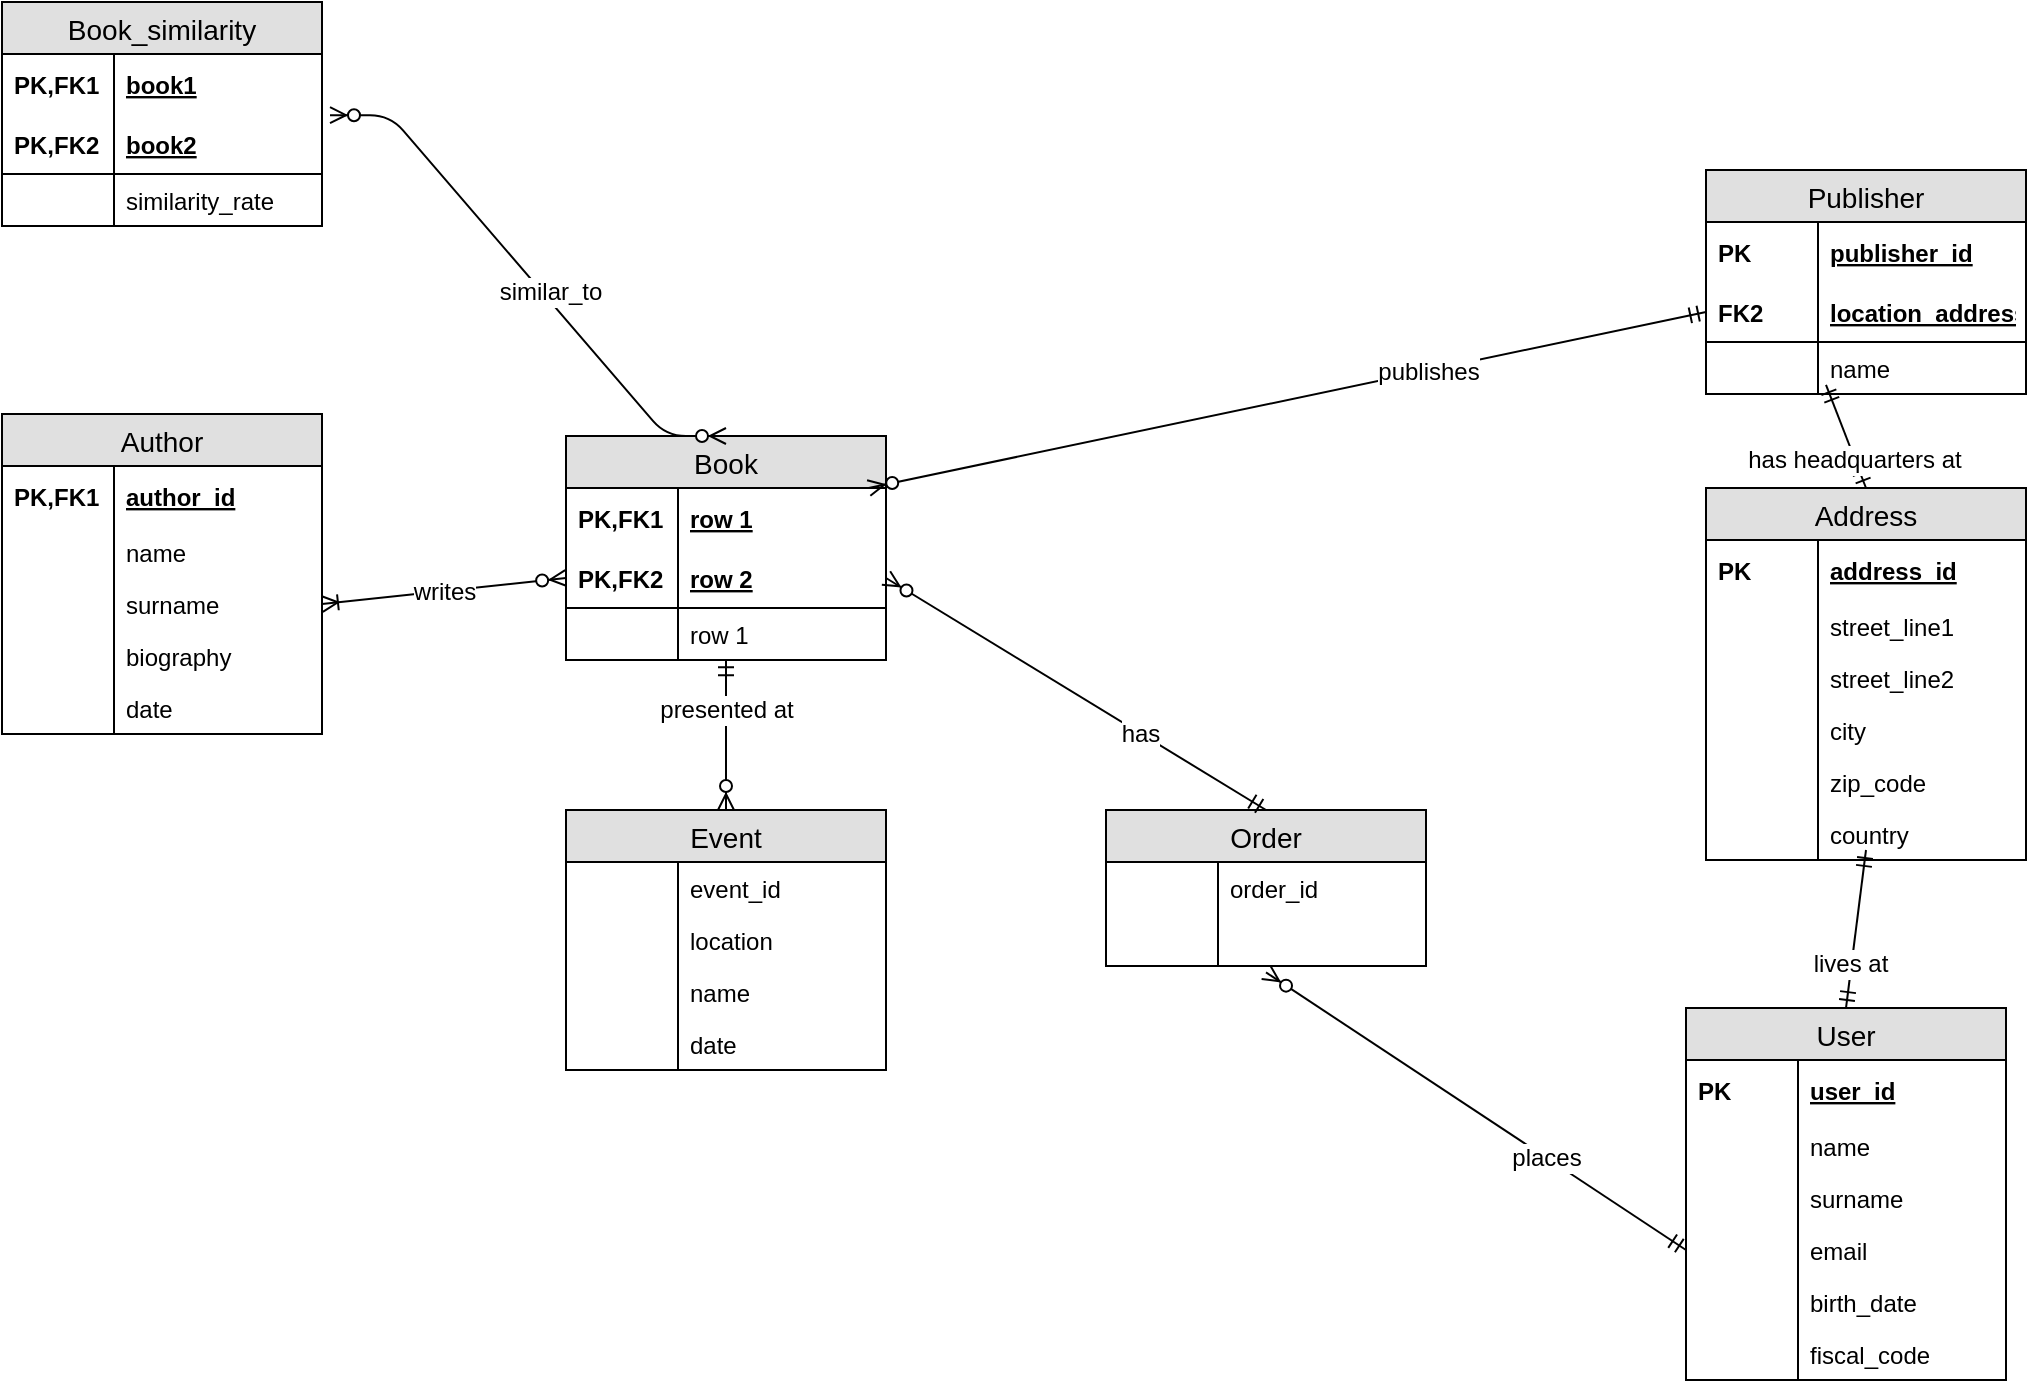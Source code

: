 <mxfile version="10.6.2" type="github"><diagram id="38BEE_oFL1Zl_75mGv3b" name="Page-1"><mxGraphModel dx="1010" dy="500" grid="1" gridSize="10" guides="1" tooltips="1" connect="1" arrows="1" fold="1" page="1" pageScale="1" pageWidth="583" pageHeight="827" math="0" shadow="0"><root><mxCell id="0"/><mxCell id="1" parent="0"/><mxCell id="Yk95zd8_5XQDTmfLJQ37-86" value="writes&lt;br&gt;" style="fontSize=12;html=1;endArrow=ERoneToMany;startArrow=ERzeroToMany;endFill=1;orthogonalLoop=0;snapToPoint=0;entryX=1;entryY=0.5;entryDx=0;entryDy=0;exitX=0;exitY=0.5;exitDx=0;exitDy=0;" parent="1" source="Yk95zd8_5XQDTmfLJQ37-39" target="Yk95zd8_5XQDTmfLJQ37-76" edge="1"><mxGeometry width="100" height="100" relative="1" as="geometry"><mxPoint x="310" y="520" as="sourcePoint"/><mxPoint x="410" y="420" as="targetPoint"/></mxGeometry></mxCell><mxCell id="Yk95zd8_5XQDTmfLJQ37-1" value="Publisher" style="swimlane;fontStyle=0;childLayout=stackLayout;horizontal=1;startSize=26;fillColor=#e0e0e0;horizontalStack=0;resizeParent=1;resizeParentMax=0;resizeLast=0;collapsible=1;marginBottom=0;swimlaneFillColor=#ffffff;align=center;fontSize=14;" parent="1" vertex="1"><mxGeometry x="970" y="120" width="160" height="112" as="geometry"/></mxCell><mxCell id="Yk95zd8_5XQDTmfLJQ37-2" value="publisher_id" style="shape=partialRectangle;top=0;left=0;right=0;bottom=0;align=left;verticalAlign=middle;fillColor=none;spacingLeft=60;spacingRight=4;overflow=hidden;rotatable=0;points=[[0,0.5],[1,0.5]];portConstraint=eastwest;dropTarget=0;fontStyle=5;fontSize=12;" parent="Yk95zd8_5XQDTmfLJQ37-1" vertex="1"><mxGeometry y="26" width="160" height="30" as="geometry"/></mxCell><mxCell id="Yk95zd8_5XQDTmfLJQ37-3" value="PK" style="shape=partialRectangle;fontStyle=1;top=0;left=0;bottom=0;fillColor=none;align=left;verticalAlign=middle;spacingLeft=4;spacingRight=4;overflow=hidden;rotatable=0;points=[];portConstraint=eastwest;part=1;fontSize=12;" parent="Yk95zd8_5XQDTmfLJQ37-2" vertex="1" connectable="0"><mxGeometry width="56" height="30" as="geometry"/></mxCell><mxCell id="Yk95zd8_5XQDTmfLJQ37-4" value="location_address" style="shape=partialRectangle;top=0;left=0;right=0;bottom=1;align=left;verticalAlign=middle;fillColor=none;spacingLeft=60;spacingRight=4;overflow=hidden;rotatable=0;points=[[0,0.5],[1,0.5]];portConstraint=eastwest;dropTarget=0;fontStyle=5;fontSize=12;" parent="Yk95zd8_5XQDTmfLJQ37-1" vertex="1"><mxGeometry y="56" width="160" height="30" as="geometry"/></mxCell><mxCell id="Yk95zd8_5XQDTmfLJQ37-5" value="FK2" style="shape=partialRectangle;fontStyle=1;top=0;left=0;bottom=0;fillColor=none;align=left;verticalAlign=middle;spacingLeft=4;spacingRight=4;overflow=hidden;rotatable=0;points=[];portConstraint=eastwest;part=1;fontSize=12;" parent="Yk95zd8_5XQDTmfLJQ37-4" vertex="1" connectable="0"><mxGeometry width="56" height="30" as="geometry"/></mxCell><mxCell id="Yk95zd8_5XQDTmfLJQ37-6" value="name" style="shape=partialRectangle;top=0;left=0;right=0;bottom=0;align=left;verticalAlign=top;fillColor=none;spacingLeft=60;spacingRight=4;overflow=hidden;rotatable=0;points=[[0,0.5],[1,0.5]];portConstraint=eastwest;dropTarget=0;fontSize=12;" parent="Yk95zd8_5XQDTmfLJQ37-1" vertex="1"><mxGeometry y="86" width="160" height="26" as="geometry"/></mxCell><mxCell id="Yk95zd8_5XQDTmfLJQ37-7" value="" style="shape=partialRectangle;top=0;left=0;bottom=0;fillColor=none;align=left;verticalAlign=top;spacingLeft=4;spacingRight=4;overflow=hidden;rotatable=0;points=[];portConstraint=eastwest;part=1;fontSize=12;" parent="Yk95zd8_5XQDTmfLJQ37-6" vertex="1" connectable="0"><mxGeometry width="56" height="26" as="geometry"/></mxCell><mxCell id="Yk95zd8_5XQDTmfLJQ37-8" value="Address" style="swimlane;fontStyle=0;childLayout=stackLayout;horizontal=1;startSize=26;fillColor=#e0e0e0;horizontalStack=0;resizeParent=1;resizeParentMax=0;resizeLast=0;collapsible=1;marginBottom=0;swimlaneFillColor=#ffffff;align=center;fontSize=14;" parent="1" vertex="1"><mxGeometry x="970" y="279" width="160" height="186" as="geometry"/></mxCell><mxCell id="Yk95zd8_5XQDTmfLJQ37-9" value="address_id" style="shape=partialRectangle;top=0;left=0;right=0;bottom=0;align=left;verticalAlign=middle;fillColor=none;spacingLeft=60;spacingRight=4;overflow=hidden;rotatable=0;points=[[0,0.5],[1,0.5]];portConstraint=eastwest;dropTarget=0;fontStyle=5;fontSize=12;" parent="Yk95zd8_5XQDTmfLJQ37-8" vertex="1"><mxGeometry y="26" width="160" height="30" as="geometry"/></mxCell><mxCell id="Yk95zd8_5XQDTmfLJQ37-10" value="PK" style="shape=partialRectangle;fontStyle=1;top=0;left=0;bottom=0;fillColor=none;align=left;verticalAlign=middle;spacingLeft=4;spacingRight=4;overflow=hidden;rotatable=0;points=[];portConstraint=eastwest;part=1;fontSize=12;" parent="Yk95zd8_5XQDTmfLJQ37-9" vertex="1" connectable="0"><mxGeometry width="56" height="30" as="geometry"/></mxCell><mxCell id="Yk95zd8_5XQDTmfLJQ37-13" value="street_line1" style="shape=partialRectangle;top=0;left=0;right=0;bottom=0;align=left;verticalAlign=top;fillColor=none;spacingLeft=60;spacingRight=4;overflow=hidden;rotatable=0;points=[[0,0.5],[1,0.5]];portConstraint=eastwest;dropTarget=0;fontSize=12;" parent="Yk95zd8_5XQDTmfLJQ37-8" vertex="1"><mxGeometry y="56" width="160" height="26" as="geometry"/></mxCell><mxCell id="Yk95zd8_5XQDTmfLJQ37-14" value="" style="shape=partialRectangle;top=0;left=0;bottom=0;fillColor=none;align=left;verticalAlign=top;spacingLeft=4;spacingRight=4;overflow=hidden;rotatable=0;points=[];portConstraint=eastwest;part=1;fontSize=12;" parent="Yk95zd8_5XQDTmfLJQ37-13" vertex="1" connectable="0"><mxGeometry width="56" height="26" as="geometry"/></mxCell><mxCell id="Yk95zd8_5XQDTmfLJQ37-107" value="street_line2" style="shape=partialRectangle;top=0;left=0;right=0;bottom=0;align=left;verticalAlign=top;fillColor=none;spacingLeft=60;spacingRight=4;overflow=hidden;rotatable=0;points=[[0,0.5],[1,0.5]];portConstraint=eastwest;dropTarget=0;fontSize=12;" parent="Yk95zd8_5XQDTmfLJQ37-8" vertex="1"><mxGeometry y="82" width="160" height="26" as="geometry"/></mxCell><mxCell id="Yk95zd8_5XQDTmfLJQ37-108" value="" style="shape=partialRectangle;top=0;left=0;bottom=0;fillColor=none;align=left;verticalAlign=top;spacingLeft=4;spacingRight=4;overflow=hidden;rotatable=0;points=[];portConstraint=eastwest;part=1;fontSize=12;" parent="Yk95zd8_5XQDTmfLJQ37-107" vertex="1" connectable="0"><mxGeometry width="56" height="26" as="geometry"/></mxCell><mxCell id="Yk95zd8_5XQDTmfLJQ37-109" value="city" style="shape=partialRectangle;top=0;left=0;right=0;bottom=0;align=left;verticalAlign=top;fillColor=none;spacingLeft=60;spacingRight=4;overflow=hidden;rotatable=0;points=[[0,0.5],[1,0.5]];portConstraint=eastwest;dropTarget=0;fontSize=12;" parent="Yk95zd8_5XQDTmfLJQ37-8" vertex="1"><mxGeometry y="108" width="160" height="26" as="geometry"/></mxCell><mxCell id="Yk95zd8_5XQDTmfLJQ37-110" value="" style="shape=partialRectangle;top=0;left=0;bottom=0;fillColor=none;align=left;verticalAlign=top;spacingLeft=4;spacingRight=4;overflow=hidden;rotatable=0;points=[];portConstraint=eastwest;part=1;fontSize=12;" parent="Yk95zd8_5XQDTmfLJQ37-109" vertex="1" connectable="0"><mxGeometry width="56" height="26" as="geometry"/></mxCell><mxCell id="Yk95zd8_5XQDTmfLJQ37-111" value="zip_code" style="shape=partialRectangle;top=0;left=0;right=0;bottom=0;align=left;verticalAlign=top;fillColor=none;spacingLeft=60;spacingRight=4;overflow=hidden;rotatable=0;points=[[0,0.5],[1,0.5]];portConstraint=eastwest;dropTarget=0;fontSize=12;" parent="Yk95zd8_5XQDTmfLJQ37-8" vertex="1"><mxGeometry y="134" width="160" height="26" as="geometry"/></mxCell><mxCell id="Yk95zd8_5XQDTmfLJQ37-112" value="" style="shape=partialRectangle;top=0;left=0;bottom=0;fillColor=none;align=left;verticalAlign=top;spacingLeft=4;spacingRight=4;overflow=hidden;rotatable=0;points=[];portConstraint=eastwest;part=1;fontSize=12;" parent="Yk95zd8_5XQDTmfLJQ37-111" vertex="1" connectable="0"><mxGeometry width="56" height="26" as="geometry"/></mxCell><mxCell id="Yk95zd8_5XQDTmfLJQ37-113" value="country" style="shape=partialRectangle;top=0;left=0;right=0;bottom=0;align=left;verticalAlign=top;fillColor=none;spacingLeft=60;spacingRight=4;overflow=hidden;rotatable=0;points=[[0,0.5],[1,0.5]];portConstraint=eastwest;dropTarget=0;fontSize=12;" parent="Yk95zd8_5XQDTmfLJQ37-8" vertex="1"><mxGeometry y="160" width="160" height="26" as="geometry"/></mxCell><mxCell id="Yk95zd8_5XQDTmfLJQ37-114" value="" style="shape=partialRectangle;top=0;left=0;bottom=0;fillColor=none;align=left;verticalAlign=top;spacingLeft=4;spacingRight=4;overflow=hidden;rotatable=0;points=[];portConstraint=eastwest;part=1;fontSize=12;" parent="Yk95zd8_5XQDTmfLJQ37-113" vertex="1" connectable="0"><mxGeometry width="56" height="26" as="geometry"/></mxCell><mxCell id="Yk95zd8_5XQDTmfLJQ37-15" value="User" style="swimlane;fontStyle=0;childLayout=stackLayout;horizontal=1;startSize=26;fillColor=#e0e0e0;horizontalStack=0;resizeParent=1;resizeParentMax=0;resizeLast=0;collapsible=1;marginBottom=0;swimlaneFillColor=#ffffff;align=center;fontSize=14;" parent="1" vertex="1"><mxGeometry x="960" y="539" width="160" height="186" as="geometry"/></mxCell><mxCell id="Yk95zd8_5XQDTmfLJQ37-16" value="user_id" style="shape=partialRectangle;top=0;left=0;right=0;bottom=0;align=left;verticalAlign=middle;fillColor=none;spacingLeft=60;spacingRight=4;overflow=hidden;rotatable=0;points=[[0,0.5],[1,0.5]];portConstraint=eastwest;dropTarget=0;fontStyle=5;fontSize=12;" parent="Yk95zd8_5XQDTmfLJQ37-15" vertex="1"><mxGeometry y="26" width="160" height="30" as="geometry"/></mxCell><mxCell id="Yk95zd8_5XQDTmfLJQ37-17" value="PK" style="shape=partialRectangle;fontStyle=1;top=0;left=0;bottom=0;fillColor=none;align=left;verticalAlign=middle;spacingLeft=4;spacingRight=4;overflow=hidden;rotatable=0;points=[];portConstraint=eastwest;part=1;fontSize=12;" parent="Yk95zd8_5XQDTmfLJQ37-16" vertex="1" connectable="0"><mxGeometry width="56" height="30" as="geometry"/></mxCell><mxCell id="Yk95zd8_5XQDTmfLJQ37-20" value="name" style="shape=partialRectangle;top=0;left=0;right=0;bottom=0;align=left;verticalAlign=top;fillColor=none;spacingLeft=60;spacingRight=4;overflow=hidden;rotatable=0;points=[[0,0.5],[1,0.5]];portConstraint=eastwest;dropTarget=0;fontSize=12;" parent="Yk95zd8_5XQDTmfLJQ37-15" vertex="1"><mxGeometry y="56" width="160" height="26" as="geometry"/></mxCell><mxCell id="Yk95zd8_5XQDTmfLJQ37-21" value="" style="shape=partialRectangle;top=0;left=0;bottom=0;fillColor=none;align=left;verticalAlign=top;spacingLeft=4;spacingRight=4;overflow=hidden;rotatable=0;points=[];portConstraint=eastwest;part=1;fontSize=12;" parent="Yk95zd8_5XQDTmfLJQ37-20" vertex="1" connectable="0"><mxGeometry width="56" height="26" as="geometry"/></mxCell><mxCell id="Yk95zd8_5XQDTmfLJQ37-115" value="surname" style="shape=partialRectangle;top=0;left=0;right=0;bottom=0;align=left;verticalAlign=top;fillColor=none;spacingLeft=60;spacingRight=4;overflow=hidden;rotatable=0;points=[[0,0.5],[1,0.5]];portConstraint=eastwest;dropTarget=0;fontSize=12;" parent="Yk95zd8_5XQDTmfLJQ37-15" vertex="1"><mxGeometry y="82" width="160" height="26" as="geometry"/></mxCell><mxCell id="Yk95zd8_5XQDTmfLJQ37-116" value="" style="shape=partialRectangle;top=0;left=0;bottom=0;fillColor=none;align=left;verticalAlign=top;spacingLeft=4;spacingRight=4;overflow=hidden;rotatable=0;points=[];portConstraint=eastwest;part=1;fontSize=12;" parent="Yk95zd8_5XQDTmfLJQ37-115" vertex="1" connectable="0"><mxGeometry width="56" height="26" as="geometry"/></mxCell><mxCell id="Yk95zd8_5XQDTmfLJQ37-117" value="email" style="shape=partialRectangle;top=0;left=0;right=0;bottom=0;align=left;verticalAlign=top;fillColor=none;spacingLeft=60;spacingRight=4;overflow=hidden;rotatable=0;points=[[0,0.5],[1,0.5]];portConstraint=eastwest;dropTarget=0;fontSize=12;" parent="Yk95zd8_5XQDTmfLJQ37-15" vertex="1"><mxGeometry y="108" width="160" height="26" as="geometry"/></mxCell><mxCell id="Yk95zd8_5XQDTmfLJQ37-118" value="" style="shape=partialRectangle;top=0;left=0;bottom=0;fillColor=none;align=left;verticalAlign=top;spacingLeft=4;spacingRight=4;overflow=hidden;rotatable=0;points=[];portConstraint=eastwest;part=1;fontSize=12;" parent="Yk95zd8_5XQDTmfLJQ37-117" vertex="1" connectable="0"><mxGeometry width="56" height="26" as="geometry"/></mxCell><mxCell id="Yk95zd8_5XQDTmfLJQ37-119" value="birth_date" style="shape=partialRectangle;top=0;left=0;right=0;bottom=0;align=left;verticalAlign=top;fillColor=none;spacingLeft=60;spacingRight=4;overflow=hidden;rotatable=0;points=[[0,0.5],[1,0.5]];portConstraint=eastwest;dropTarget=0;fontSize=12;" parent="Yk95zd8_5XQDTmfLJQ37-15" vertex="1"><mxGeometry y="134" width="160" height="26" as="geometry"/></mxCell><mxCell id="Yk95zd8_5XQDTmfLJQ37-120" value="" style="shape=partialRectangle;top=0;left=0;bottom=0;fillColor=none;align=left;verticalAlign=top;spacingLeft=4;spacingRight=4;overflow=hidden;rotatable=0;points=[];portConstraint=eastwest;part=1;fontSize=12;" parent="Yk95zd8_5XQDTmfLJQ37-119" vertex="1" connectable="0"><mxGeometry width="56" height="26" as="geometry"/></mxCell><mxCell id="Yk95zd8_5XQDTmfLJQ37-121" value="fiscal_code" style="shape=partialRectangle;top=0;left=0;right=0;bottom=0;align=left;verticalAlign=top;fillColor=none;spacingLeft=60;spacingRight=4;overflow=hidden;rotatable=0;points=[[0,0.5],[1,0.5]];portConstraint=eastwest;dropTarget=0;fontSize=12;" parent="Yk95zd8_5XQDTmfLJQ37-15" vertex="1"><mxGeometry y="160" width="160" height="26" as="geometry"/></mxCell><mxCell id="Yk95zd8_5XQDTmfLJQ37-122" value="" style="shape=partialRectangle;top=0;left=0;bottom=0;fillColor=none;align=left;verticalAlign=top;spacingLeft=4;spacingRight=4;overflow=hidden;rotatable=0;points=[];portConstraint=eastwest;part=1;fontSize=12;" parent="Yk95zd8_5XQDTmfLJQ37-121" vertex="1" connectable="0"><mxGeometry width="56" height="26" as="geometry"/></mxCell><mxCell id="Yk95zd8_5XQDTmfLJQ37-22" value="Order" style="swimlane;fontStyle=0;childLayout=stackLayout;horizontal=1;startSize=26;fillColor=#e0e0e0;horizontalStack=0;resizeParent=1;resizeParentMax=0;resizeLast=0;collapsible=1;marginBottom=0;swimlaneFillColor=#ffffff;align=center;fontSize=14;" parent="1" vertex="1"><mxGeometry x="670" y="440" width="160" height="78" as="geometry"/></mxCell><mxCell id="Yk95zd8_5XQDTmfLJQ37-27" value="order_id" style="shape=partialRectangle;top=0;left=0;right=0;bottom=0;align=left;verticalAlign=top;fillColor=none;spacingLeft=60;spacingRight=4;overflow=hidden;rotatable=0;points=[[0,0.5],[1,0.5]];portConstraint=eastwest;dropTarget=0;fontSize=12;" parent="Yk95zd8_5XQDTmfLJQ37-22" vertex="1"><mxGeometry y="26" width="160" height="26" as="geometry"/></mxCell><mxCell id="Yk95zd8_5XQDTmfLJQ37-28" value="" style="shape=partialRectangle;top=0;left=0;bottom=0;fillColor=none;align=left;verticalAlign=top;spacingLeft=4;spacingRight=4;overflow=hidden;rotatable=0;points=[];portConstraint=eastwest;part=1;fontSize=12;" parent="Yk95zd8_5XQDTmfLJQ37-27" vertex="1" connectable="0"><mxGeometry width="56" height="26" as="geometry"/></mxCell><mxCell id="Yk95zd8_5XQDTmfLJQ37-101" value="" style="shape=partialRectangle;top=0;left=0;right=0;bottom=0;align=left;verticalAlign=top;fillColor=none;spacingLeft=60;spacingRight=4;overflow=hidden;rotatable=0;points=[[0,0.5],[1,0.5]];portConstraint=eastwest;dropTarget=0;fontSize=12;" parent="Yk95zd8_5XQDTmfLJQ37-22" vertex="1"><mxGeometry y="52" width="160" height="26" as="geometry"/></mxCell><mxCell id="Yk95zd8_5XQDTmfLJQ37-102" value="" style="shape=partialRectangle;top=0;left=0;bottom=0;fillColor=none;align=left;verticalAlign=top;spacingLeft=4;spacingRight=4;overflow=hidden;rotatable=0;points=[];portConstraint=eastwest;part=1;fontSize=12;" parent="Yk95zd8_5XQDTmfLJQ37-101" vertex="1" connectable="0"><mxGeometry width="56" height="26" as="geometry"/></mxCell><mxCell id="Yk95zd8_5XQDTmfLJQ37-29" value="Event" style="swimlane;fontStyle=0;childLayout=stackLayout;horizontal=1;startSize=26;fillColor=#e0e0e0;horizontalStack=0;resizeParent=1;resizeParentMax=0;resizeLast=0;collapsible=1;marginBottom=0;swimlaneFillColor=#ffffff;align=center;fontSize=14;" parent="1" vertex="1"><mxGeometry x="400" y="440" width="160" height="130" as="geometry"/></mxCell><mxCell id="Yk95zd8_5XQDTmfLJQ37-34" value="event_id&#10;" style="shape=partialRectangle;top=0;left=0;right=0;bottom=0;align=left;verticalAlign=top;fillColor=none;spacingLeft=60;spacingRight=4;overflow=hidden;rotatable=0;points=[[0,0.5],[1,0.5]];portConstraint=eastwest;dropTarget=0;fontSize=12;" parent="Yk95zd8_5XQDTmfLJQ37-29" vertex="1"><mxGeometry y="26" width="160" height="26" as="geometry"/></mxCell><mxCell id="Yk95zd8_5XQDTmfLJQ37-35" value="" style="shape=partialRectangle;top=0;left=0;bottom=0;fillColor=none;align=left;verticalAlign=top;spacingLeft=4;spacingRight=4;overflow=hidden;rotatable=0;points=[];portConstraint=eastwest;part=1;fontSize=12;" parent="Yk95zd8_5XQDTmfLJQ37-34" vertex="1" connectable="0"><mxGeometry width="56" height="26" as="geometry"/></mxCell><mxCell id="Yk95zd8_5XQDTmfLJQ37-91" value="location&#10;" style="shape=partialRectangle;top=0;left=0;right=0;bottom=0;align=left;verticalAlign=top;fillColor=none;spacingLeft=60;spacingRight=4;overflow=hidden;rotatable=0;points=[[0,0.5],[1,0.5]];portConstraint=eastwest;dropTarget=0;fontSize=12;" parent="Yk95zd8_5XQDTmfLJQ37-29" vertex="1"><mxGeometry y="52" width="160" height="26" as="geometry"/></mxCell><mxCell id="Yk95zd8_5XQDTmfLJQ37-92" value="" style="shape=partialRectangle;top=0;left=0;bottom=0;fillColor=none;align=left;verticalAlign=top;spacingLeft=4;spacingRight=4;overflow=hidden;rotatable=0;points=[];portConstraint=eastwest;part=1;fontSize=12;" parent="Yk95zd8_5XQDTmfLJQ37-91" vertex="1" connectable="0"><mxGeometry width="56" height="26" as="geometry"/></mxCell><mxCell id="Yk95zd8_5XQDTmfLJQ37-93" value="name&#10;" style="shape=partialRectangle;top=0;left=0;right=0;bottom=0;align=left;verticalAlign=top;fillColor=none;spacingLeft=60;spacingRight=4;overflow=hidden;rotatable=0;points=[[0,0.5],[1,0.5]];portConstraint=eastwest;dropTarget=0;fontSize=12;" parent="Yk95zd8_5XQDTmfLJQ37-29" vertex="1"><mxGeometry y="78" width="160" height="26" as="geometry"/></mxCell><mxCell id="Yk95zd8_5XQDTmfLJQ37-94" value="" style="shape=partialRectangle;top=0;left=0;bottom=0;fillColor=none;align=left;verticalAlign=top;spacingLeft=4;spacingRight=4;overflow=hidden;rotatable=0;points=[];portConstraint=eastwest;part=1;fontSize=12;" parent="Yk95zd8_5XQDTmfLJQ37-93" vertex="1" connectable="0"><mxGeometry width="56" height="26" as="geometry"/></mxCell><mxCell id="Yk95zd8_5XQDTmfLJQ37-95" value="date&#10;" style="shape=partialRectangle;top=0;left=0;right=0;bottom=0;align=left;verticalAlign=top;fillColor=none;spacingLeft=60;spacingRight=4;overflow=hidden;rotatable=0;points=[[0,0.5],[1,0.5]];portConstraint=eastwest;dropTarget=0;fontSize=12;" parent="Yk95zd8_5XQDTmfLJQ37-29" vertex="1"><mxGeometry y="104" width="160" height="26" as="geometry"/></mxCell><mxCell id="Yk95zd8_5XQDTmfLJQ37-96" value="" style="shape=partialRectangle;top=0;left=0;bottom=0;fillColor=none;align=left;verticalAlign=top;spacingLeft=4;spacingRight=4;overflow=hidden;rotatable=0;points=[];portConstraint=eastwest;part=1;fontSize=12;" parent="Yk95zd8_5XQDTmfLJQ37-95" vertex="1" connectable="0"><mxGeometry width="56" height="26" as="geometry"/></mxCell><mxCell id="Yk95zd8_5XQDTmfLJQ37-36" value="Book" style="swimlane;fontStyle=0;childLayout=stackLayout;horizontal=1;startSize=26;fillColor=#e0e0e0;horizontalStack=0;resizeParent=1;resizeParentMax=0;resizeLast=0;collapsible=1;marginBottom=0;swimlaneFillColor=#ffffff;align=center;fontSize=14;" parent="1" vertex="1"><mxGeometry x="400" y="253" width="160" height="112" as="geometry"/></mxCell><mxCell id="Yk95zd8_5XQDTmfLJQ37-37" value="row 1" style="shape=partialRectangle;top=0;left=0;right=0;bottom=0;align=left;verticalAlign=middle;fillColor=none;spacingLeft=60;spacingRight=4;overflow=hidden;rotatable=0;points=[[0,0.5],[1,0.5]];portConstraint=eastwest;dropTarget=0;fontStyle=5;fontSize=12;" parent="Yk95zd8_5XQDTmfLJQ37-36" vertex="1"><mxGeometry y="26" width="160" height="30" as="geometry"/></mxCell><mxCell id="Yk95zd8_5XQDTmfLJQ37-38" value="PK,FK1" style="shape=partialRectangle;fontStyle=1;top=0;left=0;bottom=0;fillColor=none;align=left;verticalAlign=middle;spacingLeft=4;spacingRight=4;overflow=hidden;rotatable=0;points=[];portConstraint=eastwest;part=1;fontSize=12;" parent="Yk95zd8_5XQDTmfLJQ37-37" vertex="1" connectable="0"><mxGeometry width="56" height="30" as="geometry"/></mxCell><mxCell id="Yk95zd8_5XQDTmfLJQ37-39" value="row 2" style="shape=partialRectangle;top=0;left=0;right=0;bottom=1;align=left;verticalAlign=middle;fillColor=none;spacingLeft=60;spacingRight=4;overflow=hidden;rotatable=0;points=[[0,0.5],[1,0.5]];portConstraint=eastwest;dropTarget=0;fontStyle=5;fontSize=12;" parent="Yk95zd8_5XQDTmfLJQ37-36" vertex="1"><mxGeometry y="56" width="160" height="30" as="geometry"/></mxCell><mxCell id="Yk95zd8_5XQDTmfLJQ37-40" value="PK,FK2" style="shape=partialRectangle;fontStyle=1;top=0;left=0;bottom=0;fillColor=none;align=left;verticalAlign=middle;spacingLeft=4;spacingRight=4;overflow=hidden;rotatable=0;points=[];portConstraint=eastwest;part=1;fontSize=12;" parent="Yk95zd8_5XQDTmfLJQ37-39" vertex="1" connectable="0"><mxGeometry width="56" height="30" as="geometry"/></mxCell><mxCell id="Yk95zd8_5XQDTmfLJQ37-41" value="row 1" style="shape=partialRectangle;top=0;left=0;right=0;bottom=0;align=left;verticalAlign=top;fillColor=none;spacingLeft=60;spacingRight=4;overflow=hidden;rotatable=0;points=[[0,0.5],[1,0.5]];portConstraint=eastwest;dropTarget=0;fontSize=12;" parent="Yk95zd8_5XQDTmfLJQ37-36" vertex="1"><mxGeometry y="86" width="160" height="26" as="geometry"/></mxCell><mxCell id="Yk95zd8_5XQDTmfLJQ37-42" value="" style="shape=partialRectangle;top=0;left=0;bottom=0;fillColor=none;align=left;verticalAlign=top;spacingLeft=4;spacingRight=4;overflow=hidden;rotatable=0;points=[];portConstraint=eastwest;part=1;fontSize=12;" parent="Yk95zd8_5XQDTmfLJQ37-41" vertex="1" connectable="0"><mxGeometry width="56" height="26" as="geometry"/></mxCell><mxCell id="Yk95zd8_5XQDTmfLJQ37-50" value="Author" style="swimlane;fontStyle=0;childLayout=stackLayout;horizontal=1;startSize=26;fillColor=#e0e0e0;horizontalStack=0;resizeParent=1;resizeParentMax=0;resizeLast=0;collapsible=1;marginBottom=0;swimlaneFillColor=#ffffff;align=center;fontSize=14;" parent="1" vertex="1"><mxGeometry x="118" y="242" width="160" height="160" as="geometry"/></mxCell><mxCell id="Yk95zd8_5XQDTmfLJQ37-51" value="author_id" style="shape=partialRectangle;top=0;left=0;right=0;bottom=0;align=left;verticalAlign=middle;fillColor=none;spacingLeft=60;spacingRight=4;overflow=hidden;rotatable=0;points=[[0,0.5],[1,0.5]];portConstraint=eastwest;dropTarget=0;fontStyle=5;fontSize=12;" parent="Yk95zd8_5XQDTmfLJQ37-50" vertex="1"><mxGeometry y="26" width="160" height="30" as="geometry"/></mxCell><mxCell id="Yk95zd8_5XQDTmfLJQ37-52" value="PK,FK1" style="shape=partialRectangle;fontStyle=1;top=0;left=0;bottom=0;fillColor=none;align=left;verticalAlign=middle;spacingLeft=4;spacingRight=4;overflow=hidden;rotatable=0;points=[];portConstraint=eastwest;part=1;fontSize=12;" parent="Yk95zd8_5XQDTmfLJQ37-51" vertex="1" connectable="0"><mxGeometry width="56" height="30" as="geometry"/></mxCell><mxCell id="Yk95zd8_5XQDTmfLJQ37-55" value="name" style="shape=partialRectangle;top=0;left=0;right=0;bottom=0;align=left;verticalAlign=top;fillColor=none;spacingLeft=60;spacingRight=4;overflow=hidden;rotatable=0;points=[[0,0.5],[1,0.5]];portConstraint=eastwest;dropTarget=0;fontSize=12;" parent="Yk95zd8_5XQDTmfLJQ37-50" vertex="1"><mxGeometry y="56" width="160" height="26" as="geometry"/></mxCell><mxCell id="Yk95zd8_5XQDTmfLJQ37-56" value="" style="shape=partialRectangle;top=0;left=0;bottom=0;fillColor=none;align=left;verticalAlign=top;spacingLeft=4;spacingRight=4;overflow=hidden;rotatable=0;points=[];portConstraint=eastwest;part=1;fontSize=12;" parent="Yk95zd8_5XQDTmfLJQ37-55" vertex="1" connectable="0"><mxGeometry width="56" height="26" as="geometry"/></mxCell><mxCell id="Yk95zd8_5XQDTmfLJQ37-76" value="surname" style="shape=partialRectangle;top=0;left=0;right=0;bottom=0;align=left;verticalAlign=top;fillColor=none;spacingLeft=60;spacingRight=4;overflow=hidden;rotatable=0;points=[[0,0.5],[1,0.5]];portConstraint=eastwest;dropTarget=0;fontSize=12;" parent="Yk95zd8_5XQDTmfLJQ37-50" vertex="1"><mxGeometry y="82" width="160" height="26" as="geometry"/></mxCell><mxCell id="Yk95zd8_5XQDTmfLJQ37-77" value="" style="shape=partialRectangle;top=0;left=0;bottom=0;fillColor=none;align=left;verticalAlign=top;spacingLeft=4;spacingRight=4;overflow=hidden;rotatable=0;points=[];portConstraint=eastwest;part=1;fontSize=12;" parent="Yk95zd8_5XQDTmfLJQ37-76" vertex="1" connectable="0"><mxGeometry width="56" height="26" as="geometry"/></mxCell><mxCell id="Yk95zd8_5XQDTmfLJQ37-78" value="biography" style="shape=partialRectangle;top=0;left=0;right=0;bottom=0;align=left;verticalAlign=top;fillColor=none;spacingLeft=60;spacingRight=4;overflow=hidden;rotatable=0;points=[[0,0.5],[1,0.5]];portConstraint=eastwest;dropTarget=0;fontSize=12;" parent="Yk95zd8_5XQDTmfLJQ37-50" vertex="1"><mxGeometry y="108" width="160" height="26" as="geometry"/></mxCell><mxCell id="Yk95zd8_5XQDTmfLJQ37-79" value="" style="shape=partialRectangle;top=0;left=0;bottom=0;fillColor=none;align=left;verticalAlign=top;spacingLeft=4;spacingRight=4;overflow=hidden;rotatable=0;points=[];portConstraint=eastwest;part=1;fontSize=12;" parent="Yk95zd8_5XQDTmfLJQ37-78" vertex="1" connectable="0"><mxGeometry width="56" height="26" as="geometry"/></mxCell><mxCell id="Yk95zd8_5XQDTmfLJQ37-80" value="date" style="shape=partialRectangle;top=0;left=0;right=0;bottom=0;align=left;verticalAlign=top;fillColor=none;spacingLeft=60;spacingRight=4;overflow=hidden;rotatable=0;points=[[0,0.5],[1,0.5]];portConstraint=eastwest;dropTarget=0;fontSize=12;" parent="Yk95zd8_5XQDTmfLJQ37-50" vertex="1"><mxGeometry y="134" width="160" height="26" as="geometry"/></mxCell><mxCell id="Yk95zd8_5XQDTmfLJQ37-81" value="" style="shape=partialRectangle;top=0;left=0;bottom=0;fillColor=none;align=left;verticalAlign=top;spacingLeft=4;spacingRight=4;overflow=hidden;rotatable=0;points=[];portConstraint=eastwest;part=1;fontSize=12;" parent="Yk95zd8_5XQDTmfLJQ37-80" vertex="1" connectable="0"><mxGeometry width="56" height="26" as="geometry"/></mxCell><mxCell id="Yk95zd8_5XQDTmfLJQ37-58" value="Book_similarity" style="swimlane;fontStyle=0;childLayout=stackLayout;horizontal=1;startSize=26;fillColor=#e0e0e0;horizontalStack=0;resizeParent=1;resizeParentMax=0;resizeLast=0;collapsible=1;marginBottom=0;swimlaneFillColor=#ffffff;align=center;fontSize=14;" parent="1" vertex="1"><mxGeometry x="118" y="36" width="160" height="112" as="geometry"/></mxCell><mxCell id="Yk95zd8_5XQDTmfLJQ37-59" value="book1" style="shape=partialRectangle;top=0;left=0;right=0;bottom=0;align=left;verticalAlign=middle;fillColor=none;spacingLeft=60;spacingRight=4;overflow=hidden;rotatable=0;points=[[0,0.5],[1,0.5]];portConstraint=eastwest;dropTarget=0;fontStyle=5;fontSize=12;" parent="Yk95zd8_5XQDTmfLJQ37-58" vertex="1"><mxGeometry y="26" width="160" height="30" as="geometry"/></mxCell><mxCell id="Yk95zd8_5XQDTmfLJQ37-60" value="PK,FK1" style="shape=partialRectangle;fontStyle=1;top=0;left=0;bottom=0;fillColor=none;align=left;verticalAlign=middle;spacingLeft=4;spacingRight=4;overflow=hidden;rotatable=0;points=[];portConstraint=eastwest;part=1;fontSize=12;" parent="Yk95zd8_5XQDTmfLJQ37-59" vertex="1" connectable="0"><mxGeometry width="56" height="30" as="geometry"/></mxCell><mxCell id="Yk95zd8_5XQDTmfLJQ37-61" value="book2" style="shape=partialRectangle;top=0;left=0;right=0;bottom=1;align=left;verticalAlign=middle;fillColor=none;spacingLeft=60;spacingRight=4;overflow=hidden;rotatable=0;points=[[0,0.5],[1,0.5]];portConstraint=eastwest;dropTarget=0;fontStyle=5;fontSize=12;" parent="Yk95zd8_5XQDTmfLJQ37-58" vertex="1"><mxGeometry y="56" width="160" height="30" as="geometry"/></mxCell><mxCell id="Yk95zd8_5XQDTmfLJQ37-62" value="PK,FK2" style="shape=partialRectangle;fontStyle=1;top=0;left=0;bottom=0;fillColor=none;align=left;verticalAlign=middle;spacingLeft=4;spacingRight=4;overflow=hidden;rotatable=0;points=[];portConstraint=eastwest;part=1;fontSize=12;" parent="Yk95zd8_5XQDTmfLJQ37-61" vertex="1" connectable="0"><mxGeometry width="56" height="30" as="geometry"/></mxCell><mxCell id="Yk95zd8_5XQDTmfLJQ37-63" value="similarity_rate" style="shape=partialRectangle;top=0;left=0;right=0;bottom=0;align=left;verticalAlign=top;fillColor=none;spacingLeft=60;spacingRight=4;overflow=hidden;rotatable=0;points=[[0,0.5],[1,0.5]];portConstraint=eastwest;dropTarget=0;fontSize=12;" parent="Yk95zd8_5XQDTmfLJQ37-58" vertex="1"><mxGeometry y="86" width="160" height="26" as="geometry"/></mxCell><mxCell id="Yk95zd8_5XQDTmfLJQ37-64" value="" style="shape=partialRectangle;top=0;left=0;bottom=0;fillColor=none;align=left;verticalAlign=top;spacingLeft=4;spacingRight=4;overflow=hidden;rotatable=0;points=[];portConstraint=eastwest;part=1;fontSize=12;" parent="Yk95zd8_5XQDTmfLJQ37-63" vertex="1" connectable="0"><mxGeometry width="56" height="26" as="geometry"/></mxCell><mxCell id="Yk95zd8_5XQDTmfLJQ37-84" value="" style="edgeStyle=entityRelationEdgeStyle;fontSize=12;html=1;endArrow=ERzeroToMany;endFill=1;startArrow=ERzeroToMany;exitX=1.025;exitY=1.02;exitDx=0;exitDy=0;exitPerimeter=0;entryX=0.5;entryY=0;entryDx=0;entryDy=0;" parent="1" source="Yk95zd8_5XQDTmfLJQ37-59" target="Yk95zd8_5XQDTmfLJQ37-36" edge="1"><mxGeometry width="100" height="100" relative="1" as="geometry"><mxPoint x="430" y="190" as="sourcePoint"/><mxPoint x="530" y="90" as="targetPoint"/></mxGeometry></mxCell><mxCell id="Yk95zd8_5XQDTmfLJQ37-85" value="similar_to" style="text;html=1;resizable=0;points=[];align=center;verticalAlign=middle;labelBackgroundColor=#ffffff;" parent="Yk95zd8_5XQDTmfLJQ37-84" vertex="1" connectable="0"><mxGeometry x="0.092" y="3" relative="1" as="geometry"><mxPoint as="offset"/></mxGeometry></mxCell><mxCell id="Yk95zd8_5XQDTmfLJQ37-97" value="" style="fontSize=12;html=1;endArrow=ERzeroToMany;startArrow=ERmandOne;entryX=0.5;entryY=0;entryDx=0;entryDy=0;exitX=0.5;exitY=0.985;exitDx=0;exitDy=0;exitPerimeter=0;" parent="1" source="Yk95zd8_5XQDTmfLJQ37-41" target="Yk95zd8_5XQDTmfLJQ37-29" edge="1"><mxGeometry width="100" height="100" relative="1" as="geometry"><mxPoint x="210" y="690" as="sourcePoint"/><mxPoint x="310" y="590" as="targetPoint"/></mxGeometry></mxCell><mxCell id="Yk95zd8_5XQDTmfLJQ37-98" value="presented at" style="text;html=1;resizable=0;points=[];align=center;verticalAlign=middle;labelBackgroundColor=#ffffff;" parent="Yk95zd8_5XQDTmfLJQ37-97" vertex="1" connectable="0"><mxGeometry x="-0.333" relative="1" as="geometry"><mxPoint as="offset"/></mxGeometry></mxCell><mxCell id="Yk95zd8_5XQDTmfLJQ37-99" value="" style="fontSize=12;html=1;endArrow=ERzeroToMany;startArrow=ERmandOne;entryX=1;entryY=0.5;entryDx=0;entryDy=0;exitX=0.5;exitY=0;exitDx=0;exitDy=0;" parent="1" source="Yk95zd8_5XQDTmfLJQ37-22" target="Yk95zd8_5XQDTmfLJQ37-39" edge="1"><mxGeometry width="100" height="100" relative="1" as="geometry"><mxPoint x="490" y="375" as="sourcePoint"/><mxPoint x="490" y="450" as="targetPoint"/></mxGeometry></mxCell><mxCell id="Yk95zd8_5XQDTmfLJQ37-100" value="has" style="text;html=1;resizable=0;points=[];align=center;verticalAlign=middle;labelBackgroundColor=#ffffff;" parent="Yk95zd8_5XQDTmfLJQ37-99" vertex="1" connectable="0"><mxGeometry x="-0.333" relative="1" as="geometry"><mxPoint as="offset"/></mxGeometry></mxCell><mxCell id="Yk95zd8_5XQDTmfLJQ37-103" value="" style="fontSize=12;html=1;endArrow=ERzeroToMany;startArrow=ERmandOne;exitX=0;exitY=0.5;exitDx=0;exitDy=0;" parent="1" source="Yk95zd8_5XQDTmfLJQ37-4" target="Yk95zd8_5XQDTmfLJQ37-37" edge="1"><mxGeometry width="100" height="100" relative="1" as="geometry"><mxPoint x="840" y="298" as="sourcePoint"/><mxPoint x="650" y="182" as="targetPoint"/></mxGeometry></mxCell><mxCell id="Yk95zd8_5XQDTmfLJQ37-104" value="publishes&lt;br&gt;" style="text;html=1;resizable=0;points=[];align=center;verticalAlign=middle;labelBackgroundColor=#ffffff;" parent="Yk95zd8_5XQDTmfLJQ37-103" vertex="1" connectable="0"><mxGeometry x="-0.333" relative="1" as="geometry"><mxPoint as="offset"/></mxGeometry></mxCell><mxCell id="Yk95zd8_5XQDTmfLJQ37-105" value="" style="fontSize=12;html=1;endArrow=ERmandOne;startArrow=ERmandOne;entryX=0.375;entryY=0.823;entryDx=0;entryDy=0;entryPerimeter=0;exitX=0.5;exitY=0;exitDx=0;exitDy=0;" parent="1" source="Yk95zd8_5XQDTmfLJQ37-8" target="Yk95zd8_5XQDTmfLJQ37-6" edge="1"><mxGeometry width="100" height="100" relative="1" as="geometry"><mxPoint x="790" y="370" as="sourcePoint"/><mxPoint x="890" y="270" as="targetPoint"/></mxGeometry></mxCell><mxCell id="Yk95zd8_5XQDTmfLJQ37-106" value="has headquarters at" style="text;html=1;resizable=0;points=[];align=center;verticalAlign=middle;labelBackgroundColor=#ffffff;" parent="Yk95zd8_5XQDTmfLJQ37-105" vertex="1" connectable="0"><mxGeometry x="-0.431" y="1" relative="1" as="geometry"><mxPoint as="offset"/></mxGeometry></mxCell><mxCell id="Yk95zd8_5XQDTmfLJQ37-123" value="" style="fontSize=12;html=1;endArrow=ERmandOne;startArrow=ERmandOne;exitX=0.5;exitY=0;exitDx=0;exitDy=0;" parent="1" source="Yk95zd8_5XQDTmfLJQ37-15" edge="1"><mxGeometry width="100" height="100" relative="1" as="geometry"><mxPoint x="1070" y="528" as="sourcePoint"/><mxPoint x="1050" y="460" as="targetPoint"/></mxGeometry></mxCell><mxCell id="Yk95zd8_5XQDTmfLJQ37-124" value="lives at" style="text;html=1;resizable=0;points=[];align=center;verticalAlign=middle;labelBackgroundColor=#ffffff;" parent="Yk95zd8_5XQDTmfLJQ37-123" vertex="1" connectable="0"><mxGeometry x="-0.431" y="1" relative="1" as="geometry"><mxPoint as="offset"/></mxGeometry></mxCell><mxCell id="jky4cJm49NBgmV-Ri9U8-1" value="" style="fontSize=12;html=1;endArrow=ERzeroToMany;startArrow=ERmandOne;entryX=0.5;entryY=1.123;entryDx=0;entryDy=0;exitX=0;exitY=0.5;exitDx=0;exitDy=0;entryPerimeter=0;" edge="1" parent="1" source="Yk95zd8_5XQDTmfLJQ37-117" target="Yk95zd8_5XQDTmfLJQ37-101"><mxGeometry width="100" height="100" relative="1" as="geometry"><mxPoint x="810" y="686" as="sourcePoint"/><mxPoint x="620" y="570" as="targetPoint"/></mxGeometry></mxCell><mxCell id="jky4cJm49NBgmV-Ri9U8-2" value="places&lt;br&gt;" style="text;html=1;resizable=0;points=[];align=center;verticalAlign=middle;labelBackgroundColor=#ffffff;" vertex="1" connectable="0" parent="jky4cJm49NBgmV-Ri9U8-1"><mxGeometry x="-0.333" relative="1" as="geometry"><mxPoint as="offset"/></mxGeometry></mxCell></root></mxGraphModel></diagram></mxfile>